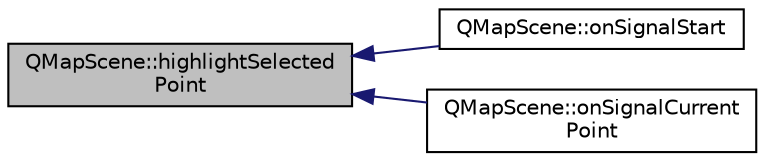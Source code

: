 digraph "QMapScene::highlightSelectedPoint"
{
 // INTERACTIVE_SVG=YES
  bgcolor="transparent";
  edge [fontname="Helvetica",fontsize="10",labelfontname="Helvetica",labelfontsize="10"];
  node [fontname="Helvetica",fontsize="10",shape=record];
  rankdir="LR";
  Node1 [label="QMapScene::highlightSelected\lPoint",height=0.2,width=0.4,color="black", fillcolor="grey75", style="filled", fontcolor="black"];
  Node1 -> Node2 [dir="back",color="midnightblue",fontsize="10",style="solid",fontname="Helvetica"];
  Node2 [label="QMapScene::onSignalStart",height=0.2,width=0.4,color="black",URL="$class_q_map_scene.html#a7bb4c45ab68ca8a47ab4f24d1f8a2593"];
  Node1 -> Node3 [dir="back",color="midnightblue",fontsize="10",style="solid",fontname="Helvetica"];
  Node3 [label="QMapScene::onSignalCurrent\lPoint",height=0.2,width=0.4,color="black",URL="$class_q_map_scene.html#a33fb5928b92a675cff26224dbb54e71e"];
}
